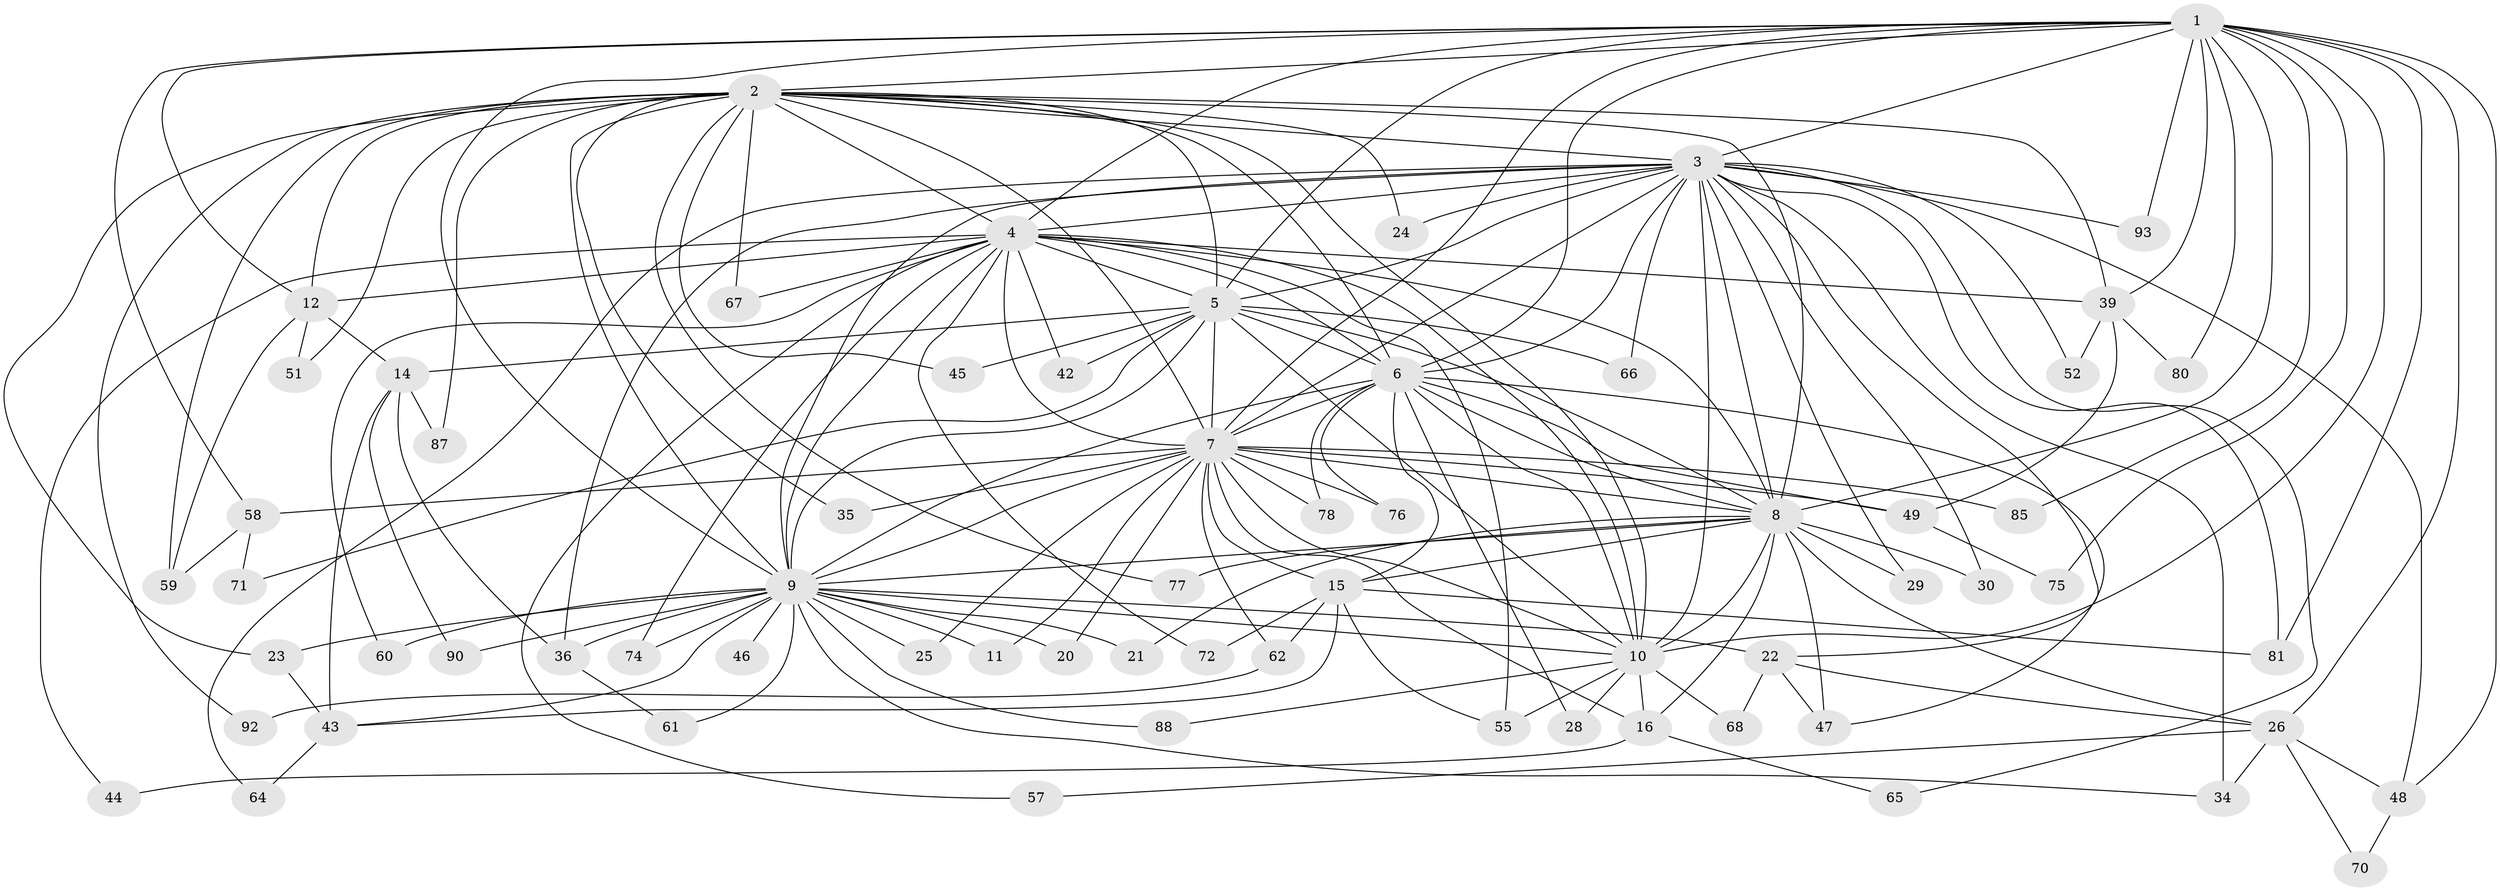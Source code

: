 // Generated by graph-tools (version 1.1) at 2025/23/03/03/25 07:23:42]
// undirected, 67 vertices, 173 edges
graph export_dot {
graph [start="1"]
  node [color=gray90,style=filled];
  1 [super="+31"];
  2 [super="+38"];
  3 [super="+19"];
  4 [super="+40"];
  5 [super="+37"];
  6 [super="+41"];
  7 [super="+18"];
  8 [super="+84"];
  9 [super="+13"];
  10 [super="+17"];
  11;
  12 [super="+63"];
  14 [super="+56"];
  15 [super="+91"];
  16 [super="+27"];
  20;
  21;
  22 [super="+32"];
  23;
  24;
  25;
  26 [super="+33"];
  28;
  29;
  30;
  34 [super="+89"];
  35;
  36 [super="+54"];
  39 [super="+79"];
  42;
  43 [super="+86"];
  44;
  45;
  46;
  47 [super="+50"];
  48 [super="+53"];
  49 [super="+83"];
  51;
  52;
  55 [super="+73"];
  57;
  58 [super="+69"];
  59;
  60;
  61;
  62;
  64;
  65;
  66;
  67;
  68;
  70;
  71;
  72;
  74;
  75;
  76;
  77;
  78;
  80;
  81 [super="+82"];
  85;
  87;
  88;
  90;
  92;
  93;
  1 -- 2;
  1 -- 3;
  1 -- 4;
  1 -- 5;
  1 -- 6;
  1 -- 7;
  1 -- 8 [weight=2];
  1 -- 9;
  1 -- 10 [weight=2];
  1 -- 12;
  1 -- 26;
  1 -- 39;
  1 -- 48;
  1 -- 58;
  1 -- 75;
  1 -- 80;
  1 -- 85;
  1 -- 93;
  1 -- 81;
  2 -- 3 [weight=2];
  2 -- 4;
  2 -- 5;
  2 -- 6;
  2 -- 7;
  2 -- 8;
  2 -- 9 [weight=2];
  2 -- 10;
  2 -- 12;
  2 -- 23;
  2 -- 24;
  2 -- 35;
  2 -- 45;
  2 -- 51;
  2 -- 59;
  2 -- 67;
  2 -- 77;
  2 -- 87;
  2 -- 92;
  2 -- 39;
  3 -- 4;
  3 -- 5;
  3 -- 6;
  3 -- 7;
  3 -- 8;
  3 -- 9;
  3 -- 10;
  3 -- 22 [weight=2];
  3 -- 24;
  3 -- 29;
  3 -- 30;
  3 -- 36;
  3 -- 52;
  3 -- 64;
  3 -- 65;
  3 -- 66;
  3 -- 93;
  3 -- 48;
  3 -- 81;
  3 -- 34;
  4 -- 5;
  4 -- 6 [weight=2];
  4 -- 7;
  4 -- 8;
  4 -- 9 [weight=2];
  4 -- 10;
  4 -- 39;
  4 -- 42;
  4 -- 44;
  4 -- 55;
  4 -- 57;
  4 -- 60;
  4 -- 67;
  4 -- 72;
  4 -- 74;
  4 -- 12;
  5 -- 6;
  5 -- 7;
  5 -- 8;
  5 -- 9;
  5 -- 10;
  5 -- 14 [weight=2];
  5 -- 45;
  5 -- 71;
  5 -- 42;
  5 -- 66;
  6 -- 7;
  6 -- 8 [weight=2];
  6 -- 9 [weight=2];
  6 -- 10;
  6 -- 15;
  6 -- 28;
  6 -- 76;
  6 -- 78;
  6 -- 47;
  6 -- 49;
  7 -- 8 [weight=2];
  7 -- 9;
  7 -- 10;
  7 -- 11;
  7 -- 15;
  7 -- 16;
  7 -- 20;
  7 -- 25;
  7 -- 35;
  7 -- 49;
  7 -- 58;
  7 -- 62;
  7 -- 76;
  7 -- 78;
  7 -- 85;
  8 -- 9;
  8 -- 10;
  8 -- 16;
  8 -- 21;
  8 -- 29;
  8 -- 30;
  8 -- 47;
  8 -- 77;
  8 -- 26;
  8 -- 15;
  9 -- 10;
  9 -- 11;
  9 -- 20;
  9 -- 21;
  9 -- 25;
  9 -- 34;
  9 -- 43;
  9 -- 74;
  9 -- 88;
  9 -- 90;
  9 -- 46;
  9 -- 23;
  9 -- 22;
  9 -- 60;
  9 -- 61;
  9 -- 36;
  10 -- 28;
  10 -- 68;
  10 -- 88;
  10 -- 55;
  10 -- 16;
  12 -- 14;
  12 -- 51;
  12 -- 59;
  14 -- 36;
  14 -- 87;
  14 -- 90;
  14 -- 43;
  15 -- 55;
  15 -- 62;
  15 -- 72;
  15 -- 81;
  15 -- 43;
  16 -- 65;
  16 -- 44;
  22 -- 26;
  22 -- 47;
  22 -- 68;
  23 -- 43;
  26 -- 34;
  26 -- 70;
  26 -- 57;
  26 -- 48;
  36 -- 61;
  39 -- 49;
  39 -- 52;
  39 -- 80;
  43 -- 64;
  48 -- 70;
  49 -- 75;
  58 -- 71;
  58 -- 59;
  62 -- 92;
}
